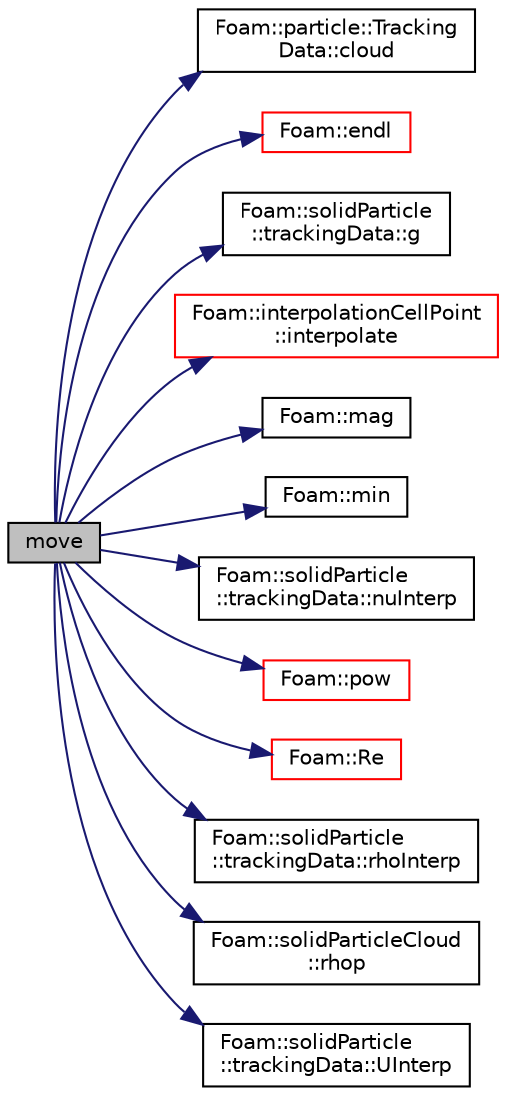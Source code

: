digraph "move"
{
  bgcolor="transparent";
  edge [fontname="Helvetica",fontsize="10",labelfontname="Helvetica",labelfontsize="10"];
  node [fontname="Helvetica",fontsize="10",shape=record];
  rankdir="LR";
  Node1 [label="move",height=0.2,width=0.4,color="black", fillcolor="grey75", style="filled", fontcolor="black"];
  Node1 -> Node2 [color="midnightblue",fontsize="10",style="solid",fontname="Helvetica"];
  Node2 [label="Foam::particle::Tracking\lData::cloud",height=0.2,width=0.4,color="black",URL="$a02631.html#a75f12c9a2d28ecdfb85a8b1ad8034473",tooltip="Return a reference to the cloud. "];
  Node1 -> Node3 [color="midnightblue",fontsize="10",style="solid",fontname="Helvetica"];
  Node3 [label="Foam::endl",height=0.2,width=0.4,color="red",URL="$a10675.html#a2db8fe02a0d3909e9351bb4275b23ce4",tooltip="Add newline and flush stream. "];
  Node1 -> Node4 [color="midnightblue",fontsize="10",style="solid",fontname="Helvetica"];
  Node4 [label="Foam::solidParticle\l::trackingData::g",height=0.2,width=0.4,color="black",URL="$a02634.html#a31de7081754c4d2723d9228165f66c9d"];
  Node1 -> Node5 [color="midnightblue",fontsize="10",style="solid",fontname="Helvetica"];
  Node5 [label="Foam::interpolationCellPoint\l::interpolate",height=0.2,width=0.4,color="red",URL="$a01146.html#abc137f1878ea56b57299f529b073129a",tooltip="Interpolate field for the given cellPointWeight. "];
  Node1 -> Node6 [color="midnightblue",fontsize="10",style="solid",fontname="Helvetica"];
  Node6 [label="Foam::mag",height=0.2,width=0.4,color="black",URL="$a10675.html#a929da2a3fdcf3dacbbe0487d3a330dae"];
  Node1 -> Node7 [color="midnightblue",fontsize="10",style="solid",fontname="Helvetica"];
  Node7 [label="Foam::min",height=0.2,width=0.4,color="black",URL="$a10675.html#a253e112ad2d56d96230ff39ea7f442dc"];
  Node1 -> Node8 [color="midnightblue",fontsize="10",style="solid",fontname="Helvetica"];
  Node8 [label="Foam::solidParticle\l::trackingData::nuInterp",height=0.2,width=0.4,color="black",URL="$a02634.html#a6d2f857cf728a698ce00dbc084f38586"];
  Node1 -> Node9 [color="midnightblue",fontsize="10",style="solid",fontname="Helvetica"];
  Node9 [label="Foam::pow",height=0.2,width=0.4,color="red",URL="$a10675.html#a7500c8e9d27a442adc75e287de074c7c"];
  Node1 -> Node10 [color="midnightblue",fontsize="10",style="solid",fontname="Helvetica"];
  Node10 [label="Foam::Re",height=0.2,width=0.4,color="red",URL="$a10675.html#affa366970bcbe0f7ccf7c85557a3e12b"];
  Node1 -> Node11 [color="midnightblue",fontsize="10",style="solid",fontname="Helvetica"];
  Node11 [label="Foam::solidParticle\l::trackingData::rhoInterp",height=0.2,width=0.4,color="black",URL="$a02634.html#ae5a7acaf1fefcc61184dc272b6f2c097"];
  Node1 -> Node12 [color="midnightblue",fontsize="10",style="solid",fontname="Helvetica"];
  Node12 [label="Foam::solidParticleCloud\l::rhop",height=0.2,width=0.4,color="black",URL="$a02359.html#a50112173584a53939ee839218f5bd430"];
  Node1 -> Node13 [color="midnightblue",fontsize="10",style="solid",fontname="Helvetica"];
  Node13 [label="Foam::solidParticle\l::trackingData::UInterp",height=0.2,width=0.4,color="black",URL="$a02634.html#a15f4d96ef364cb773f923f51919d873c"];
}
